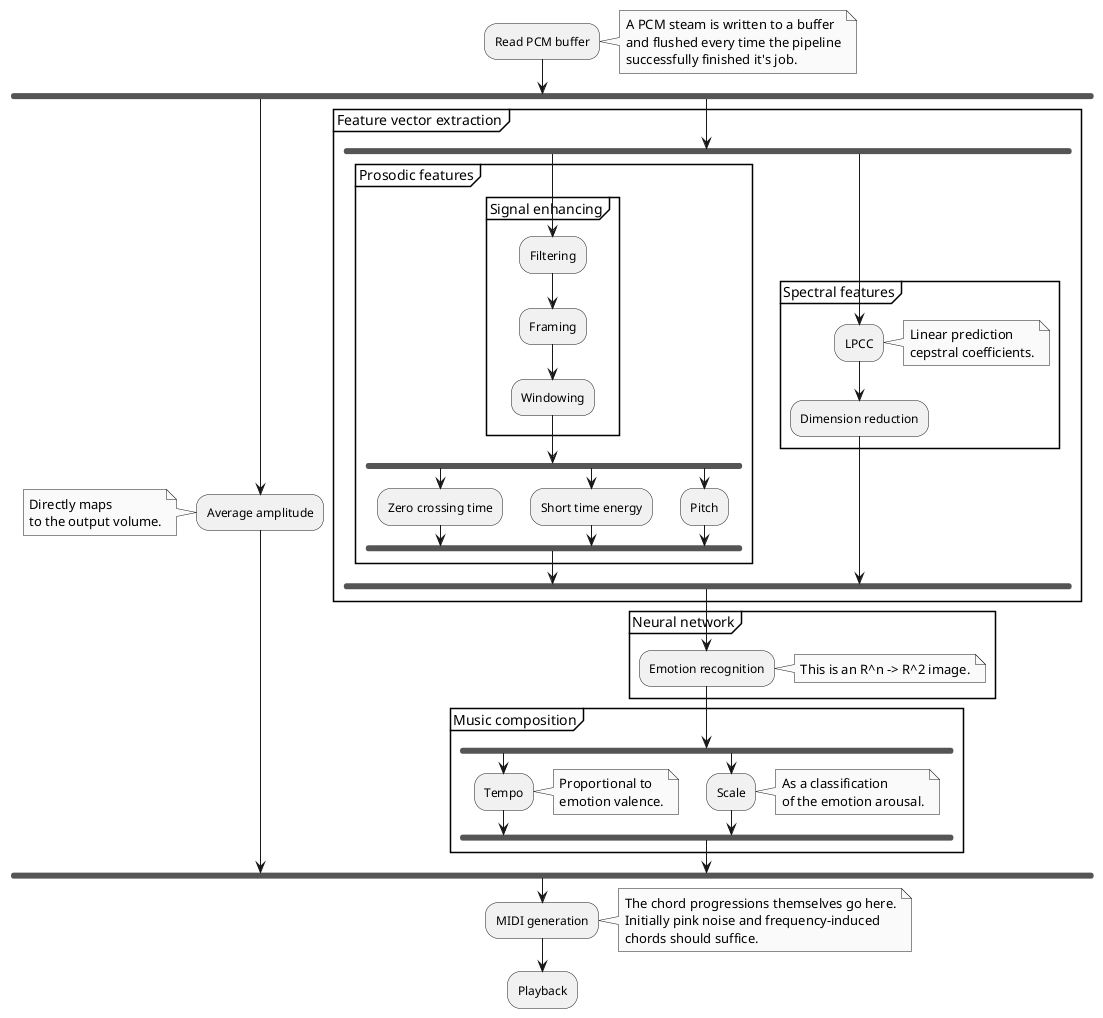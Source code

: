 This is a PlantUML file (http://plantuml.com/).

@startuml

skinparam monochrome true

:Read PCM buffer;

note right
    A PCM steam is written to a buffer
    and flushed every time the pipeline
    successfully finished it's job.
end note

fork
    :Average amplitude;

    note left
        Directly maps
        to the output volume.
    end note

fork again
    partition "Feature vector extraction" {
        fork
            partition "Prosodic features" {
                partition "Signal enhancing" {
                    :Filtering;
                    :Framing;
                    :Windowing;
                }

                fork
                    :Zero crossing time;
                fork again
                    :Short time energy;
                fork again
                    :Pitch;
                end fork
            }

        fork again
            partition "Spectral features" {
                :LPCC;

                note right
                    Linear prediction
                    cepstral coefficients.
                end note

                :Dimension reduction;
            }

        end fork
    }

    partition "Neural network" {
        :Emotion recognition;

        note right
            This is an R^n -> R^2 image.
        end note
    }

partition "Music composition" {
    fork
        :Tempo;

        note right
            Proportional to
            emotion valence.
        end note
    fork again
        :Scale;

        note right
            As a classification
            of the emotion arousal.
        end note
    end fork
}

end fork

:MIDI generation;

note right
    The chord progressions themselves go here.
    Initially pink noise and frequency-induced
    chords should suffice.
end note

:Playback;

@enduml
